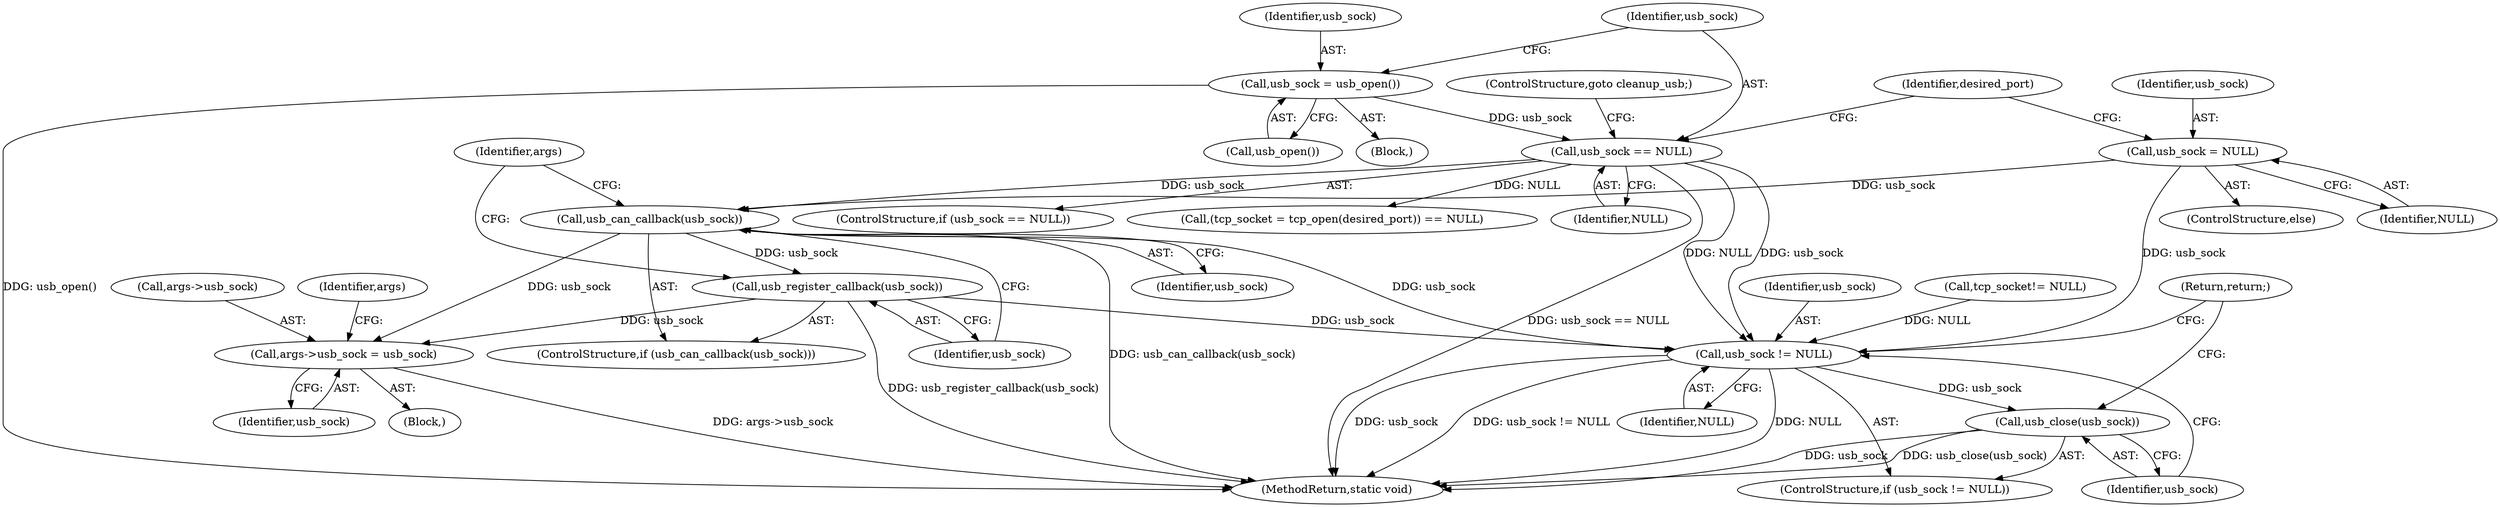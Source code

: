 digraph "0_ippusbxd_46844402bca7a38fc224483ba6f0a93c4613203f@pointer" {
"1000208" [label="(Call,usb_can_callback(usb_sock))"];
"1000114" [label="(Call,usb_sock == NULL)"];
"1000110" [label="(Call,usb_sock = usb_open())"];
"1000119" [label="(Call,usb_sock = NULL)"];
"1000210" [label="(Call,usb_register_callback(usb_sock))"];
"1000230" [label="(Call,args->usb_sock = usb_sock)"];
"1000299" [label="(Call,usb_sock != NULL)"];
"1000302" [label="(Call,usb_close(usb_sock))"];
"1000117" [label="(ControlStructure,goto cleanup_usb;)"];
"1000119" [label="(Call,usb_sock = NULL)"];
"1000237" [label="(Identifier,args)"];
"1000110" [label="(Call,usb_sock = usb_open())"];
"1000115" [label="(Identifier,usb_sock)"];
"1000118" [label="(ControlStructure,else)"];
"1000300" [label="(Identifier,usb_sock)"];
"1000301" [label="(Identifier,NULL)"];
"1000113" [label="(ControlStructure,if (usb_sock == NULL))"];
"1000216" [label="(Identifier,args)"];
"1000111" [label="(Identifier,usb_sock)"];
"1000209" [label="(Identifier,usb_sock)"];
"1000112" [label="(Call,usb_open())"];
"1000131" [label="(Call,(tcp_socket = tcp_open(desired_port)) == NULL)"];
"1000230" [label="(Call,args->usb_sock = usb_sock)"];
"1000211" [label="(Identifier,usb_sock)"];
"1000298" [label="(ControlStructure,if (usb_sock != NULL))"];
"1000305" [label="(MethodReturn,static void)"];
"1000207" [label="(ControlStructure,if (usb_can_callback(usb_sock)))"];
"1000292" [label="(Call,tcp_socket!= NULL)"];
"1000303" [label="(Identifier,usb_sock)"];
"1000304" [label="(Return,return;)"];
"1000231" [label="(Call,args->usb_sock)"];
"1000116" [label="(Identifier,NULL)"];
"1000210" [label="(Call,usb_register_callback(usb_sock))"];
"1000120" [label="(Identifier,usb_sock)"];
"1000234" [label="(Identifier,usb_sock)"];
"1000114" [label="(Call,usb_sock == NULL)"];
"1000208" [label="(Call,usb_can_callback(usb_sock))"];
"1000299" [label="(Call,usb_sock != NULL)"];
"1000121" [label="(Identifier,NULL)"];
"1000302" [label="(Call,usb_close(usb_sock))"];
"1000213" [label="(Block,)"];
"1000109" [label="(Block,)"];
"1000124" [label="(Identifier,desired_port)"];
"1000208" -> "1000207"  [label="AST: "];
"1000208" -> "1000209"  [label="CFG: "];
"1000209" -> "1000208"  [label="AST: "];
"1000211" -> "1000208"  [label="CFG: "];
"1000216" -> "1000208"  [label="CFG: "];
"1000208" -> "1000305"  [label="DDG: usb_can_callback(usb_sock)"];
"1000114" -> "1000208"  [label="DDG: usb_sock"];
"1000119" -> "1000208"  [label="DDG: usb_sock"];
"1000208" -> "1000210"  [label="DDG: usb_sock"];
"1000208" -> "1000230"  [label="DDG: usb_sock"];
"1000208" -> "1000299"  [label="DDG: usb_sock"];
"1000114" -> "1000113"  [label="AST: "];
"1000114" -> "1000116"  [label="CFG: "];
"1000115" -> "1000114"  [label="AST: "];
"1000116" -> "1000114"  [label="AST: "];
"1000117" -> "1000114"  [label="CFG: "];
"1000124" -> "1000114"  [label="CFG: "];
"1000114" -> "1000305"  [label="DDG: usb_sock == NULL"];
"1000110" -> "1000114"  [label="DDG: usb_sock"];
"1000114" -> "1000131"  [label="DDG: NULL"];
"1000114" -> "1000299"  [label="DDG: usb_sock"];
"1000114" -> "1000299"  [label="DDG: NULL"];
"1000110" -> "1000109"  [label="AST: "];
"1000110" -> "1000112"  [label="CFG: "];
"1000111" -> "1000110"  [label="AST: "];
"1000112" -> "1000110"  [label="AST: "];
"1000115" -> "1000110"  [label="CFG: "];
"1000110" -> "1000305"  [label="DDG: usb_open()"];
"1000119" -> "1000118"  [label="AST: "];
"1000119" -> "1000121"  [label="CFG: "];
"1000120" -> "1000119"  [label="AST: "];
"1000121" -> "1000119"  [label="AST: "];
"1000124" -> "1000119"  [label="CFG: "];
"1000119" -> "1000299"  [label="DDG: usb_sock"];
"1000210" -> "1000207"  [label="AST: "];
"1000210" -> "1000211"  [label="CFG: "];
"1000211" -> "1000210"  [label="AST: "];
"1000216" -> "1000210"  [label="CFG: "];
"1000210" -> "1000305"  [label="DDG: usb_register_callback(usb_sock)"];
"1000210" -> "1000230"  [label="DDG: usb_sock"];
"1000210" -> "1000299"  [label="DDG: usb_sock"];
"1000230" -> "1000213"  [label="AST: "];
"1000230" -> "1000234"  [label="CFG: "];
"1000231" -> "1000230"  [label="AST: "];
"1000234" -> "1000230"  [label="AST: "];
"1000237" -> "1000230"  [label="CFG: "];
"1000230" -> "1000305"  [label="DDG: args->usb_sock"];
"1000299" -> "1000298"  [label="AST: "];
"1000299" -> "1000301"  [label="CFG: "];
"1000300" -> "1000299"  [label="AST: "];
"1000301" -> "1000299"  [label="AST: "];
"1000303" -> "1000299"  [label="CFG: "];
"1000304" -> "1000299"  [label="CFG: "];
"1000299" -> "1000305"  [label="DDG: usb_sock != NULL"];
"1000299" -> "1000305"  [label="DDG: NULL"];
"1000299" -> "1000305"  [label="DDG: usb_sock"];
"1000292" -> "1000299"  [label="DDG: NULL"];
"1000299" -> "1000302"  [label="DDG: usb_sock"];
"1000302" -> "1000298"  [label="AST: "];
"1000302" -> "1000303"  [label="CFG: "];
"1000303" -> "1000302"  [label="AST: "];
"1000304" -> "1000302"  [label="CFG: "];
"1000302" -> "1000305"  [label="DDG: usb_sock"];
"1000302" -> "1000305"  [label="DDG: usb_close(usb_sock)"];
}
